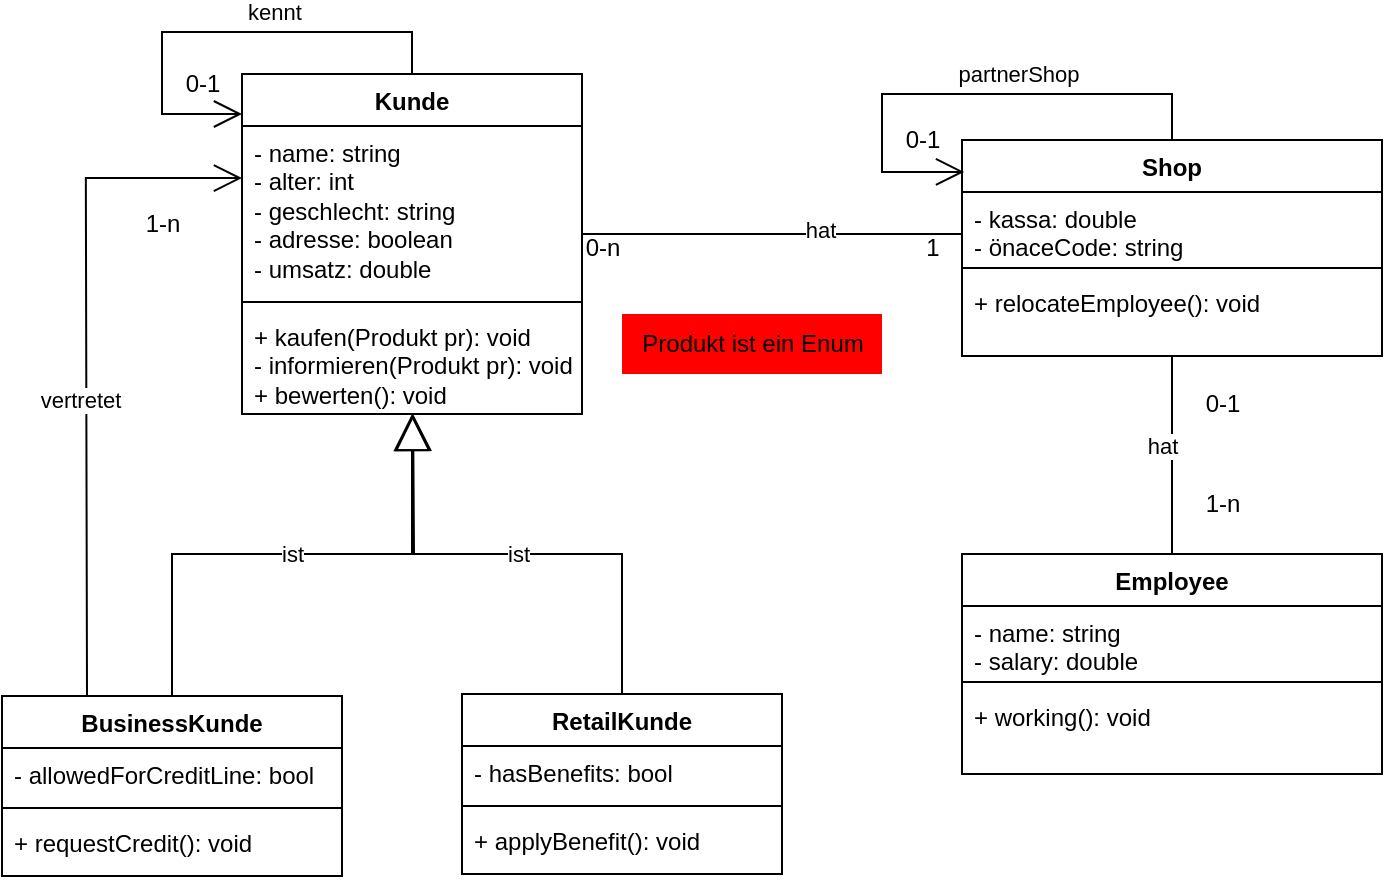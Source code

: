 <mxfile version="26.1.1">
  <diagram name="Page-1" id="tSuIRPMSjHtVdJXCy0-r">
    <mxGraphModel dx="1674" dy="738" grid="1" gridSize="10" guides="1" tooltips="1" connect="1" arrows="1" fold="1" page="1" pageScale="1" pageWidth="850" pageHeight="1100" math="0" shadow="0">
      <root>
        <mxCell id="0" />
        <mxCell id="1" parent="0" />
        <mxCell id="jtNMm8rR2WpRx-EZt6Rg-1" value="Kunde" style="swimlane;fontStyle=1;align=center;verticalAlign=top;childLayout=stackLayout;horizontal=1;startSize=26;horizontalStack=0;resizeParent=1;resizeParentMax=0;resizeLast=0;collapsible=1;marginBottom=0;whiteSpace=wrap;html=1;" parent="1" vertex="1">
          <mxGeometry x="160" y="170" width="170" height="170" as="geometry" />
        </mxCell>
        <mxCell id="jtNMm8rR2WpRx-EZt6Rg-2" value="- name: string&lt;div&gt;- alter: int&lt;/div&gt;&lt;div&gt;-&lt;span style=&quot;background-color: initial;&quot;&gt;&amp;nbsp;geschlecht: string&lt;/span&gt;&lt;div&gt;- adresse: boolean&lt;/div&gt;&lt;div&gt;- umsatz: double&lt;/div&gt;&lt;/div&gt;" style="text;strokeColor=none;fillColor=none;align=left;verticalAlign=top;spacingLeft=4;spacingRight=4;overflow=hidden;rotatable=0;points=[[0,0.5],[1,0.5]];portConstraint=eastwest;whiteSpace=wrap;html=1;" parent="jtNMm8rR2WpRx-EZt6Rg-1" vertex="1">
          <mxGeometry y="26" width="170" height="84" as="geometry" />
        </mxCell>
        <mxCell id="jtNMm8rR2WpRx-EZt6Rg-3" value="" style="line;strokeWidth=1;fillColor=none;align=left;verticalAlign=middle;spacingTop=-1;spacingLeft=3;spacingRight=3;rotatable=0;labelPosition=right;points=[];portConstraint=eastwest;strokeColor=inherit;" parent="jtNMm8rR2WpRx-EZt6Rg-1" vertex="1">
          <mxGeometry y="110" width="170" height="8" as="geometry" />
        </mxCell>
        <mxCell id="jtNMm8rR2WpRx-EZt6Rg-4" value="+ kaufen(Produkt pr): void&lt;div&gt;- informieren(Produkt pr): void&lt;/div&gt;&lt;div&gt;+ bewerten(): void&lt;/div&gt;" style="text;strokeColor=none;fillColor=none;align=left;verticalAlign=top;spacingLeft=4;spacingRight=4;overflow=hidden;rotatable=0;points=[[0,0.5],[1,0.5]];portConstraint=eastwest;whiteSpace=wrap;html=1;" parent="jtNMm8rR2WpRx-EZt6Rg-1" vertex="1">
          <mxGeometry y="118" width="170" height="52" as="geometry" />
        </mxCell>
        <mxCell id="jtNMm8rR2WpRx-EZt6Rg-9" value="BusinessKunde" style="swimlane;fontStyle=1;align=center;verticalAlign=top;childLayout=stackLayout;horizontal=1;startSize=26;horizontalStack=0;resizeParent=1;resizeParentMax=0;resizeLast=0;collapsible=1;marginBottom=0;whiteSpace=wrap;html=1;" parent="1" vertex="1">
          <mxGeometry x="40" y="481" width="170" height="90" as="geometry" />
        </mxCell>
        <mxCell id="jtNMm8rR2WpRx-EZt6Rg-10" value="- allowedForCreditLine: bool" style="text;strokeColor=none;fillColor=none;align=left;verticalAlign=top;spacingLeft=4;spacingRight=4;overflow=hidden;rotatable=0;points=[[0,0.5],[1,0.5]];portConstraint=eastwest;whiteSpace=wrap;html=1;" parent="jtNMm8rR2WpRx-EZt6Rg-9" vertex="1">
          <mxGeometry y="26" width="170" height="26" as="geometry" />
        </mxCell>
        <mxCell id="jtNMm8rR2WpRx-EZt6Rg-11" value="" style="line;strokeWidth=1;fillColor=none;align=left;verticalAlign=middle;spacingTop=-1;spacingLeft=3;spacingRight=3;rotatable=0;labelPosition=right;points=[];portConstraint=eastwest;strokeColor=inherit;" parent="jtNMm8rR2WpRx-EZt6Rg-9" vertex="1">
          <mxGeometry y="52" width="170" height="8" as="geometry" />
        </mxCell>
        <mxCell id="jtNMm8rR2WpRx-EZt6Rg-12" value="&lt;div&gt;+ requestCredit(): void&lt;/div&gt;" style="text;strokeColor=none;fillColor=none;align=left;verticalAlign=top;spacingLeft=4;spacingRight=4;overflow=hidden;rotatable=0;points=[[0,0.5],[1,0.5]];portConstraint=eastwest;whiteSpace=wrap;html=1;" parent="jtNMm8rR2WpRx-EZt6Rg-9" vertex="1">
          <mxGeometry y="60" width="170" height="30" as="geometry" />
        </mxCell>
        <mxCell id="jtNMm8rR2WpRx-EZt6Rg-13" value="ist" style="endArrow=block;endSize=16;endFill=0;html=1;rounded=0;exitX=0.5;exitY=0;exitDx=0;exitDy=0;" parent="1" source="jtNMm8rR2WpRx-EZt6Rg-9" target="jtNMm8rR2WpRx-EZt6Rg-1" edge="1">
          <mxGeometry width="160" relative="1" as="geometry">
            <mxPoint x="120" y="440" as="sourcePoint" />
            <mxPoint x="248.8" y="369.996" as="targetPoint" />
            <Array as="points">
              <mxPoint x="125" y="410" />
              <mxPoint x="180" y="410" />
              <mxPoint x="246" y="410" />
            </Array>
          </mxGeometry>
        </mxCell>
        <mxCell id="jtNMm8rR2WpRx-EZt6Rg-15" value="Shop" style="swimlane;fontStyle=1;align=center;verticalAlign=top;childLayout=stackLayout;horizontal=1;startSize=26;horizontalStack=0;resizeParent=1;resizeParentMax=0;resizeLast=0;collapsible=1;marginBottom=0;whiteSpace=wrap;html=1;" parent="1" vertex="1">
          <mxGeometry x="520" y="203" width="210" height="108" as="geometry" />
        </mxCell>
        <mxCell id="jtNMm8rR2WpRx-EZt6Rg-16" value="- kassa: double&lt;div&gt;- önaceCode: string&lt;/div&gt;" style="text;strokeColor=none;fillColor=none;align=left;verticalAlign=top;spacingLeft=4;spacingRight=4;overflow=hidden;rotatable=0;points=[[0,0.5],[1,0.5]];portConstraint=eastwest;whiteSpace=wrap;html=1;" parent="jtNMm8rR2WpRx-EZt6Rg-15" vertex="1">
          <mxGeometry y="26" width="210" height="34" as="geometry" />
        </mxCell>
        <mxCell id="jtNMm8rR2WpRx-EZt6Rg-17" value="" style="line;strokeWidth=1;fillColor=none;align=left;verticalAlign=middle;spacingTop=-1;spacingLeft=3;spacingRight=3;rotatable=0;labelPosition=right;points=[];portConstraint=eastwest;strokeColor=inherit;" parent="jtNMm8rR2WpRx-EZt6Rg-15" vertex="1">
          <mxGeometry y="60" width="210" height="8" as="geometry" />
        </mxCell>
        <mxCell id="jtNMm8rR2WpRx-EZt6Rg-18" value="+ relocateEmployee(): void" style="text;strokeColor=none;fillColor=none;align=left;verticalAlign=top;spacingLeft=4;spacingRight=4;overflow=hidden;rotatable=0;points=[[0,0.5],[1,0.5]];portConstraint=eastwest;whiteSpace=wrap;html=1;" parent="jtNMm8rR2WpRx-EZt6Rg-15" vertex="1">
          <mxGeometry y="68" width="210" height="40" as="geometry" />
        </mxCell>
        <mxCell id="jtNMm8rR2WpRx-EZt6Rg-20" value="RetailKunde" style="swimlane;fontStyle=1;align=center;verticalAlign=top;childLayout=stackLayout;horizontal=1;startSize=26;horizontalStack=0;resizeParent=1;resizeParentMax=0;resizeLast=0;collapsible=1;marginBottom=0;whiteSpace=wrap;html=1;" parent="1" vertex="1">
          <mxGeometry x="270" y="480" width="160" height="90" as="geometry" />
        </mxCell>
        <mxCell id="jtNMm8rR2WpRx-EZt6Rg-21" value="- hasBenefits: bool" style="text;strokeColor=none;fillColor=none;align=left;verticalAlign=top;spacingLeft=4;spacingRight=4;overflow=hidden;rotatable=0;points=[[0,0.5],[1,0.5]];portConstraint=eastwest;whiteSpace=wrap;html=1;" parent="jtNMm8rR2WpRx-EZt6Rg-20" vertex="1">
          <mxGeometry y="26" width="160" height="26" as="geometry" />
        </mxCell>
        <mxCell id="jtNMm8rR2WpRx-EZt6Rg-22" value="" style="line;strokeWidth=1;fillColor=none;align=left;verticalAlign=middle;spacingTop=-1;spacingLeft=3;spacingRight=3;rotatable=0;labelPosition=right;points=[];portConstraint=eastwest;strokeColor=inherit;" parent="jtNMm8rR2WpRx-EZt6Rg-20" vertex="1">
          <mxGeometry y="52" width="160" height="8" as="geometry" />
        </mxCell>
        <mxCell id="jtNMm8rR2WpRx-EZt6Rg-23" value="+ applyBenefit(): void" style="text;strokeColor=none;fillColor=none;align=left;verticalAlign=top;spacingLeft=4;spacingRight=4;overflow=hidden;rotatable=0;points=[[0,0.5],[1,0.5]];portConstraint=eastwest;whiteSpace=wrap;html=1;" parent="jtNMm8rR2WpRx-EZt6Rg-20" vertex="1">
          <mxGeometry y="60" width="160" height="30" as="geometry" />
        </mxCell>
        <mxCell id="jtNMm8rR2WpRx-EZt6Rg-24" value="ist" style="endArrow=block;endSize=16;endFill=0;html=1;rounded=0;exitX=0.5;exitY=0;exitDx=0;exitDy=0;" parent="1" source="jtNMm8rR2WpRx-EZt6Rg-20" target="jtNMm8rR2WpRx-EZt6Rg-1" edge="1">
          <mxGeometry width="160" relative="1" as="geometry">
            <mxPoint x="350" y="439" as="sourcePoint" />
            <mxPoint x="476" y="334" as="targetPoint" />
            <Array as="points">
              <mxPoint x="350" y="410" />
              <mxPoint x="245" y="410" />
            </Array>
          </mxGeometry>
        </mxCell>
        <mxCell id="jtNMm8rR2WpRx-EZt6Rg-25" value="" style="endArrow=none;html=1;edgeStyle=orthogonalEdgeStyle;rounded=0;exitX=0.25;exitY=1;exitDx=0;exitDy=0;entryX=0;entryY=0.5;entryDx=0;entryDy=0;exitPerimeter=0;" parent="1" source="jtNMm8rR2WpRx-EZt6Rg-29" target="jtNMm8rR2WpRx-EZt6Rg-16" edge="1">
          <mxGeometry relative="1" as="geometry">
            <mxPoint x="419" y="357" as="sourcePoint" />
            <mxPoint x="499" y="300" as="targetPoint" />
            <Array as="points">
              <mxPoint x="520" y="250" />
            </Array>
          </mxGeometry>
        </mxCell>
        <mxCell id="jtNMm8rR2WpRx-EZt6Rg-26" value="hat" style="edgeLabel;html=1;align=center;verticalAlign=middle;resizable=0;points=[];" parent="jtNMm8rR2WpRx-EZt6Rg-25" vertex="1" connectable="0">
          <mxGeometry x="0.299" y="2" relative="1" as="geometry">
            <mxPoint as="offset" />
          </mxGeometry>
        </mxCell>
        <mxCell id="jtNMm8rR2WpRx-EZt6Rg-27" value="1" style="text;html=1;align=center;verticalAlign=middle;resizable=0;points=[];autosize=1;strokeColor=none;fillColor=none;" parent="1" vertex="1">
          <mxGeometry x="490" y="242" width="30" height="30" as="geometry" />
        </mxCell>
        <mxCell id="jtNMm8rR2WpRx-EZt6Rg-29" value="0-n" style="text;html=1;align=center;verticalAlign=middle;resizable=0;points=[];autosize=1;strokeColor=none;fillColor=none;" parent="1" vertex="1">
          <mxGeometry x="320" y="242" width="40" height="30" as="geometry" />
        </mxCell>
        <mxCell id="jtNMm8rR2WpRx-EZt6Rg-30" value="1-n" style="text;html=1;align=center;verticalAlign=middle;resizable=0;points=[];autosize=1;strokeColor=none;fillColor=none;" parent="1" vertex="1">
          <mxGeometry x="100" y="230" width="40" height="30" as="geometry" />
        </mxCell>
        <mxCell id="jtNMm8rR2WpRx-EZt6Rg-32" value="Produkt ist ein Enum" style="text;html=1;align=center;verticalAlign=middle;resizable=0;points=[];autosize=1;strokeColor=none;fillColor=#FF0000;" parent="1" vertex="1">
          <mxGeometry x="350" y="290" width="130" height="30" as="geometry" />
        </mxCell>
        <mxCell id="jtNMm8rR2WpRx-EZt6Rg-39" value="0-1" style="text;html=1;align=center;verticalAlign=middle;resizable=0;points=[];autosize=1;strokeColor=none;fillColor=none;" parent="1" vertex="1">
          <mxGeometry x="120" y="160" width="40" height="30" as="geometry" />
        </mxCell>
        <mxCell id="jtNMm8rR2WpRx-EZt6Rg-42" value="" style="endArrow=open;endFill=1;endSize=12;html=1;rounded=0;entryX=-0.012;entryY=0.31;entryDx=0;entryDy=0;entryPerimeter=0;exitX=0.25;exitY=0;exitDx=0;exitDy=0;" parent="1" source="jtNMm8rR2WpRx-EZt6Rg-9" edge="1">
          <mxGeometry width="160" relative="1" as="geometry">
            <mxPoint x="81.92" y="440" as="sourcePoint" />
            <mxPoint x="160.0" y="222.04" as="targetPoint" />
            <Array as="points">
              <mxPoint x="81.92" y="222" />
            </Array>
          </mxGeometry>
        </mxCell>
        <mxCell id="jtNMm8rR2WpRx-EZt6Rg-43" value="vertretet" style="edgeLabel;html=1;align=center;verticalAlign=middle;resizable=0;points=[];" parent="jtNMm8rR2WpRx-EZt6Rg-42" vertex="1" connectable="0">
          <mxGeometry x="-0.122" y="3" relative="1" as="geometry">
            <mxPoint as="offset" />
          </mxGeometry>
        </mxCell>
        <mxCell id="jtNMm8rR2WpRx-EZt6Rg-45" value="Employee" style="swimlane;fontStyle=1;align=center;verticalAlign=top;childLayout=stackLayout;horizontal=1;startSize=26;horizontalStack=0;resizeParent=1;resizeParentMax=0;resizeLast=0;collapsible=1;marginBottom=0;whiteSpace=wrap;html=1;" parent="1" vertex="1">
          <mxGeometry x="520" y="410" width="210" height="110" as="geometry" />
        </mxCell>
        <mxCell id="jtNMm8rR2WpRx-EZt6Rg-46" value="- name: string&lt;div&gt;- salary: double&lt;/div&gt;" style="text;strokeColor=none;fillColor=none;align=left;verticalAlign=top;spacingLeft=4;spacingRight=4;overflow=hidden;rotatable=0;points=[[0,0.5],[1,0.5]];portConstraint=eastwest;whiteSpace=wrap;html=1;" parent="jtNMm8rR2WpRx-EZt6Rg-45" vertex="1">
          <mxGeometry y="26" width="210" height="34" as="geometry" />
        </mxCell>
        <mxCell id="jtNMm8rR2WpRx-EZt6Rg-47" value="" style="line;strokeWidth=1;fillColor=none;align=left;verticalAlign=middle;spacingTop=-1;spacingLeft=3;spacingRight=3;rotatable=0;labelPosition=right;points=[];portConstraint=eastwest;strokeColor=inherit;" parent="jtNMm8rR2WpRx-EZt6Rg-45" vertex="1">
          <mxGeometry y="60" width="210" height="8" as="geometry" />
        </mxCell>
        <mxCell id="jtNMm8rR2WpRx-EZt6Rg-48" value="+ working(): void" style="text;strokeColor=none;fillColor=none;align=left;verticalAlign=top;spacingLeft=4;spacingRight=4;overflow=hidden;rotatable=0;points=[[0,0.5],[1,0.5]];portConstraint=eastwest;whiteSpace=wrap;html=1;" parent="jtNMm8rR2WpRx-EZt6Rg-45" vertex="1">
          <mxGeometry y="68" width="210" height="42" as="geometry" />
        </mxCell>
        <mxCell id="jtNMm8rR2WpRx-EZt6Rg-49" value="" style="endArrow=none;html=1;edgeStyle=orthogonalEdgeStyle;rounded=0;" parent="1" source="jtNMm8rR2WpRx-EZt6Rg-15" target="jtNMm8rR2WpRx-EZt6Rg-45" edge="1">
          <mxGeometry relative="1" as="geometry">
            <mxPoint x="630" y="300" as="sourcePoint" />
            <mxPoint x="830" y="308" as="targetPoint" />
            <Array as="points" />
          </mxGeometry>
        </mxCell>
        <mxCell id="jtNMm8rR2WpRx-EZt6Rg-50" value="hat" style="edgeLabel;html=1;align=center;verticalAlign=middle;resizable=0;points=[];" parent="jtNMm8rR2WpRx-EZt6Rg-49" vertex="1" connectable="0">
          <mxGeometry x="0.299" y="2" relative="1" as="geometry">
            <mxPoint x="-7" y="-20" as="offset" />
          </mxGeometry>
        </mxCell>
        <mxCell id="jtNMm8rR2WpRx-EZt6Rg-51" value="1-n" style="text;html=1;align=center;verticalAlign=middle;resizable=0;points=[];autosize=1;strokeColor=none;fillColor=none;" parent="1" vertex="1">
          <mxGeometry x="630" y="370" width="40" height="30" as="geometry" />
        </mxCell>
        <mxCell id="jtNMm8rR2WpRx-EZt6Rg-52" value="0-1" style="text;html=1;align=center;verticalAlign=middle;resizable=0;points=[];autosize=1;strokeColor=#FFFFFF;fillColor=none;" parent="1" vertex="1">
          <mxGeometry x="630" y="320" width="40" height="30" as="geometry" />
        </mxCell>
        <mxCell id="jtNMm8rR2WpRx-EZt6Rg-58" value="0-1" style="text;html=1;align=center;verticalAlign=middle;resizable=0;points=[];autosize=1;strokeColor=none;fillColor=none;" parent="1" vertex="1">
          <mxGeometry x="480" y="188" width="40" height="30" as="geometry" />
        </mxCell>
        <mxCell id="KBmZGLesZrET4z1Tn9Rc-1" value="" style="endArrow=open;endFill=1;endSize=12;html=1;rounded=0;exitX=0.5;exitY=0;exitDx=0;exitDy=0;entryX=0.005;entryY=0.148;entryDx=0;entryDy=0;entryPerimeter=0;" parent="1" source="jtNMm8rR2WpRx-EZt6Rg-15" target="jtNMm8rR2WpRx-EZt6Rg-15" edge="1">
          <mxGeometry width="160" relative="1" as="geometry">
            <mxPoint x="615" y="120" as="sourcePoint" />
            <mxPoint x="440" y="220" as="targetPoint" />
            <Array as="points">
              <mxPoint x="625" y="180" />
              <mxPoint x="480" y="180" />
              <mxPoint x="480" y="203" />
              <mxPoint x="480" y="219" />
            </Array>
          </mxGeometry>
        </mxCell>
        <mxCell id="KBmZGLesZrET4z1Tn9Rc-2" value="partnerShop" style="edgeLabel;html=1;align=center;verticalAlign=middle;resizable=0;points=[];" parent="KBmZGLesZrET4z1Tn9Rc-1" vertex="1" connectable="0">
          <mxGeometry x="-0.122" y="3" relative="1" as="geometry">
            <mxPoint x="9" y="-13" as="offset" />
          </mxGeometry>
        </mxCell>
        <mxCell id="KBmZGLesZrET4z1Tn9Rc-5" value="" style="endArrow=open;endFill=1;endSize=12;html=1;rounded=0;exitX=0.5;exitY=0;exitDx=0;exitDy=0;" parent="1" source="jtNMm8rR2WpRx-EZt6Rg-1" edge="1">
          <mxGeometry width="160" relative="1" as="geometry">
            <mxPoint x="245" y="172" as="sourcePoint" />
            <mxPoint x="160" y="190" as="targetPoint" />
            <Array as="points">
              <mxPoint x="245" y="149" />
              <mxPoint x="120" y="149" />
              <mxPoint x="120" y="190" />
            </Array>
          </mxGeometry>
        </mxCell>
        <mxCell id="KBmZGLesZrET4z1Tn9Rc-6" value="kennt" style="edgeLabel;html=1;align=center;verticalAlign=middle;resizable=0;points=[];" parent="KBmZGLesZrET4z1Tn9Rc-5" vertex="1" connectable="0">
          <mxGeometry x="-0.122" y="3" relative="1" as="geometry">
            <mxPoint x="9" y="-13" as="offset" />
          </mxGeometry>
        </mxCell>
      </root>
    </mxGraphModel>
  </diagram>
</mxfile>
